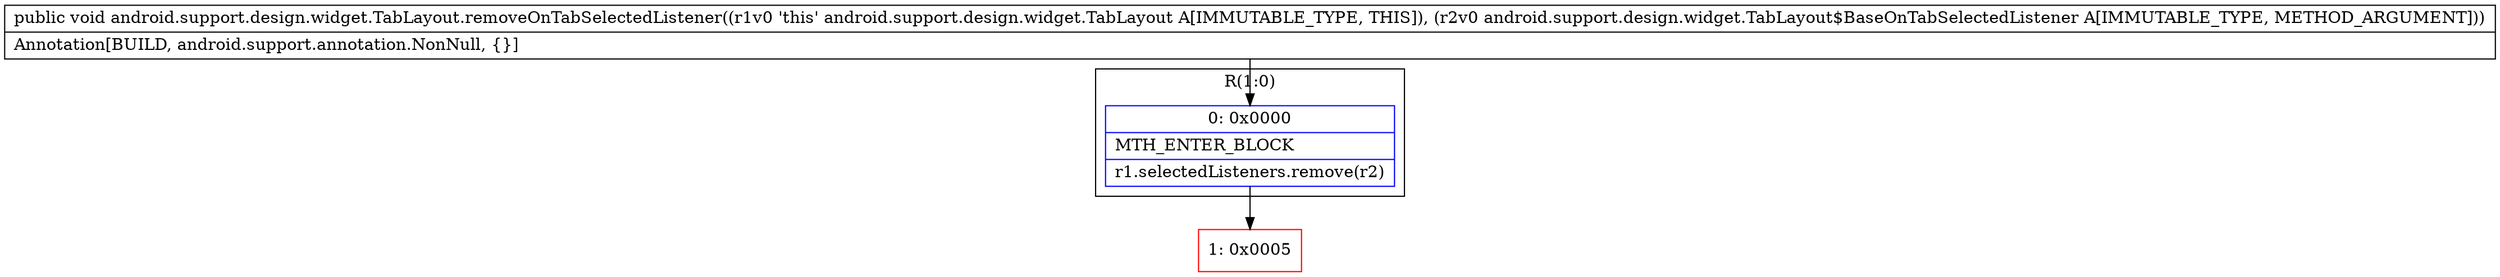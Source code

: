 digraph "CFG forandroid.support.design.widget.TabLayout.removeOnTabSelectedListener(Landroid\/support\/design\/widget\/TabLayout$BaseOnTabSelectedListener;)V" {
subgraph cluster_Region_1792468539 {
label = "R(1:0)";
node [shape=record,color=blue];
Node_0 [shape=record,label="{0\:\ 0x0000|MTH_ENTER_BLOCK\l|r1.selectedListeners.remove(r2)\l}"];
}
Node_1 [shape=record,color=red,label="{1\:\ 0x0005}"];
MethodNode[shape=record,label="{public void android.support.design.widget.TabLayout.removeOnTabSelectedListener((r1v0 'this' android.support.design.widget.TabLayout A[IMMUTABLE_TYPE, THIS]), (r2v0 android.support.design.widget.TabLayout$BaseOnTabSelectedListener A[IMMUTABLE_TYPE, METHOD_ARGUMENT]))  | Annotation[BUILD, android.support.annotation.NonNull, \{\}]\l}"];
MethodNode -> Node_0;
Node_0 -> Node_1;
}

